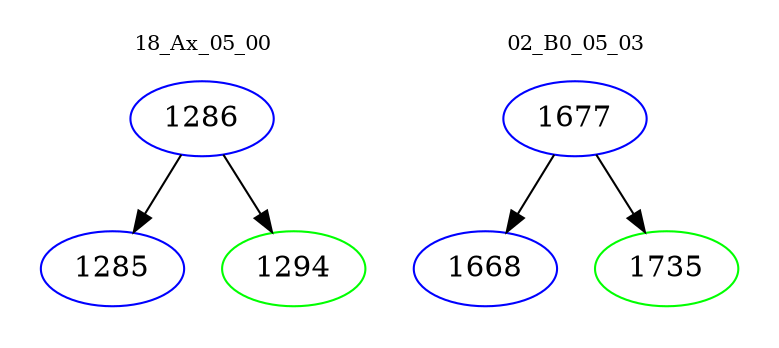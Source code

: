 digraph{
subgraph cluster_0 {
color = white
label = "18_Ax_05_00";
fontsize=10;
T0_1286 [label="1286", color="blue"]
T0_1286 -> T0_1285 [color="black"]
T0_1285 [label="1285", color="blue"]
T0_1286 -> T0_1294 [color="black"]
T0_1294 [label="1294", color="green"]
}
subgraph cluster_1 {
color = white
label = "02_B0_05_03";
fontsize=10;
T1_1677 [label="1677", color="blue"]
T1_1677 -> T1_1668 [color="black"]
T1_1668 [label="1668", color="blue"]
T1_1677 -> T1_1735 [color="black"]
T1_1735 [label="1735", color="green"]
}
}
